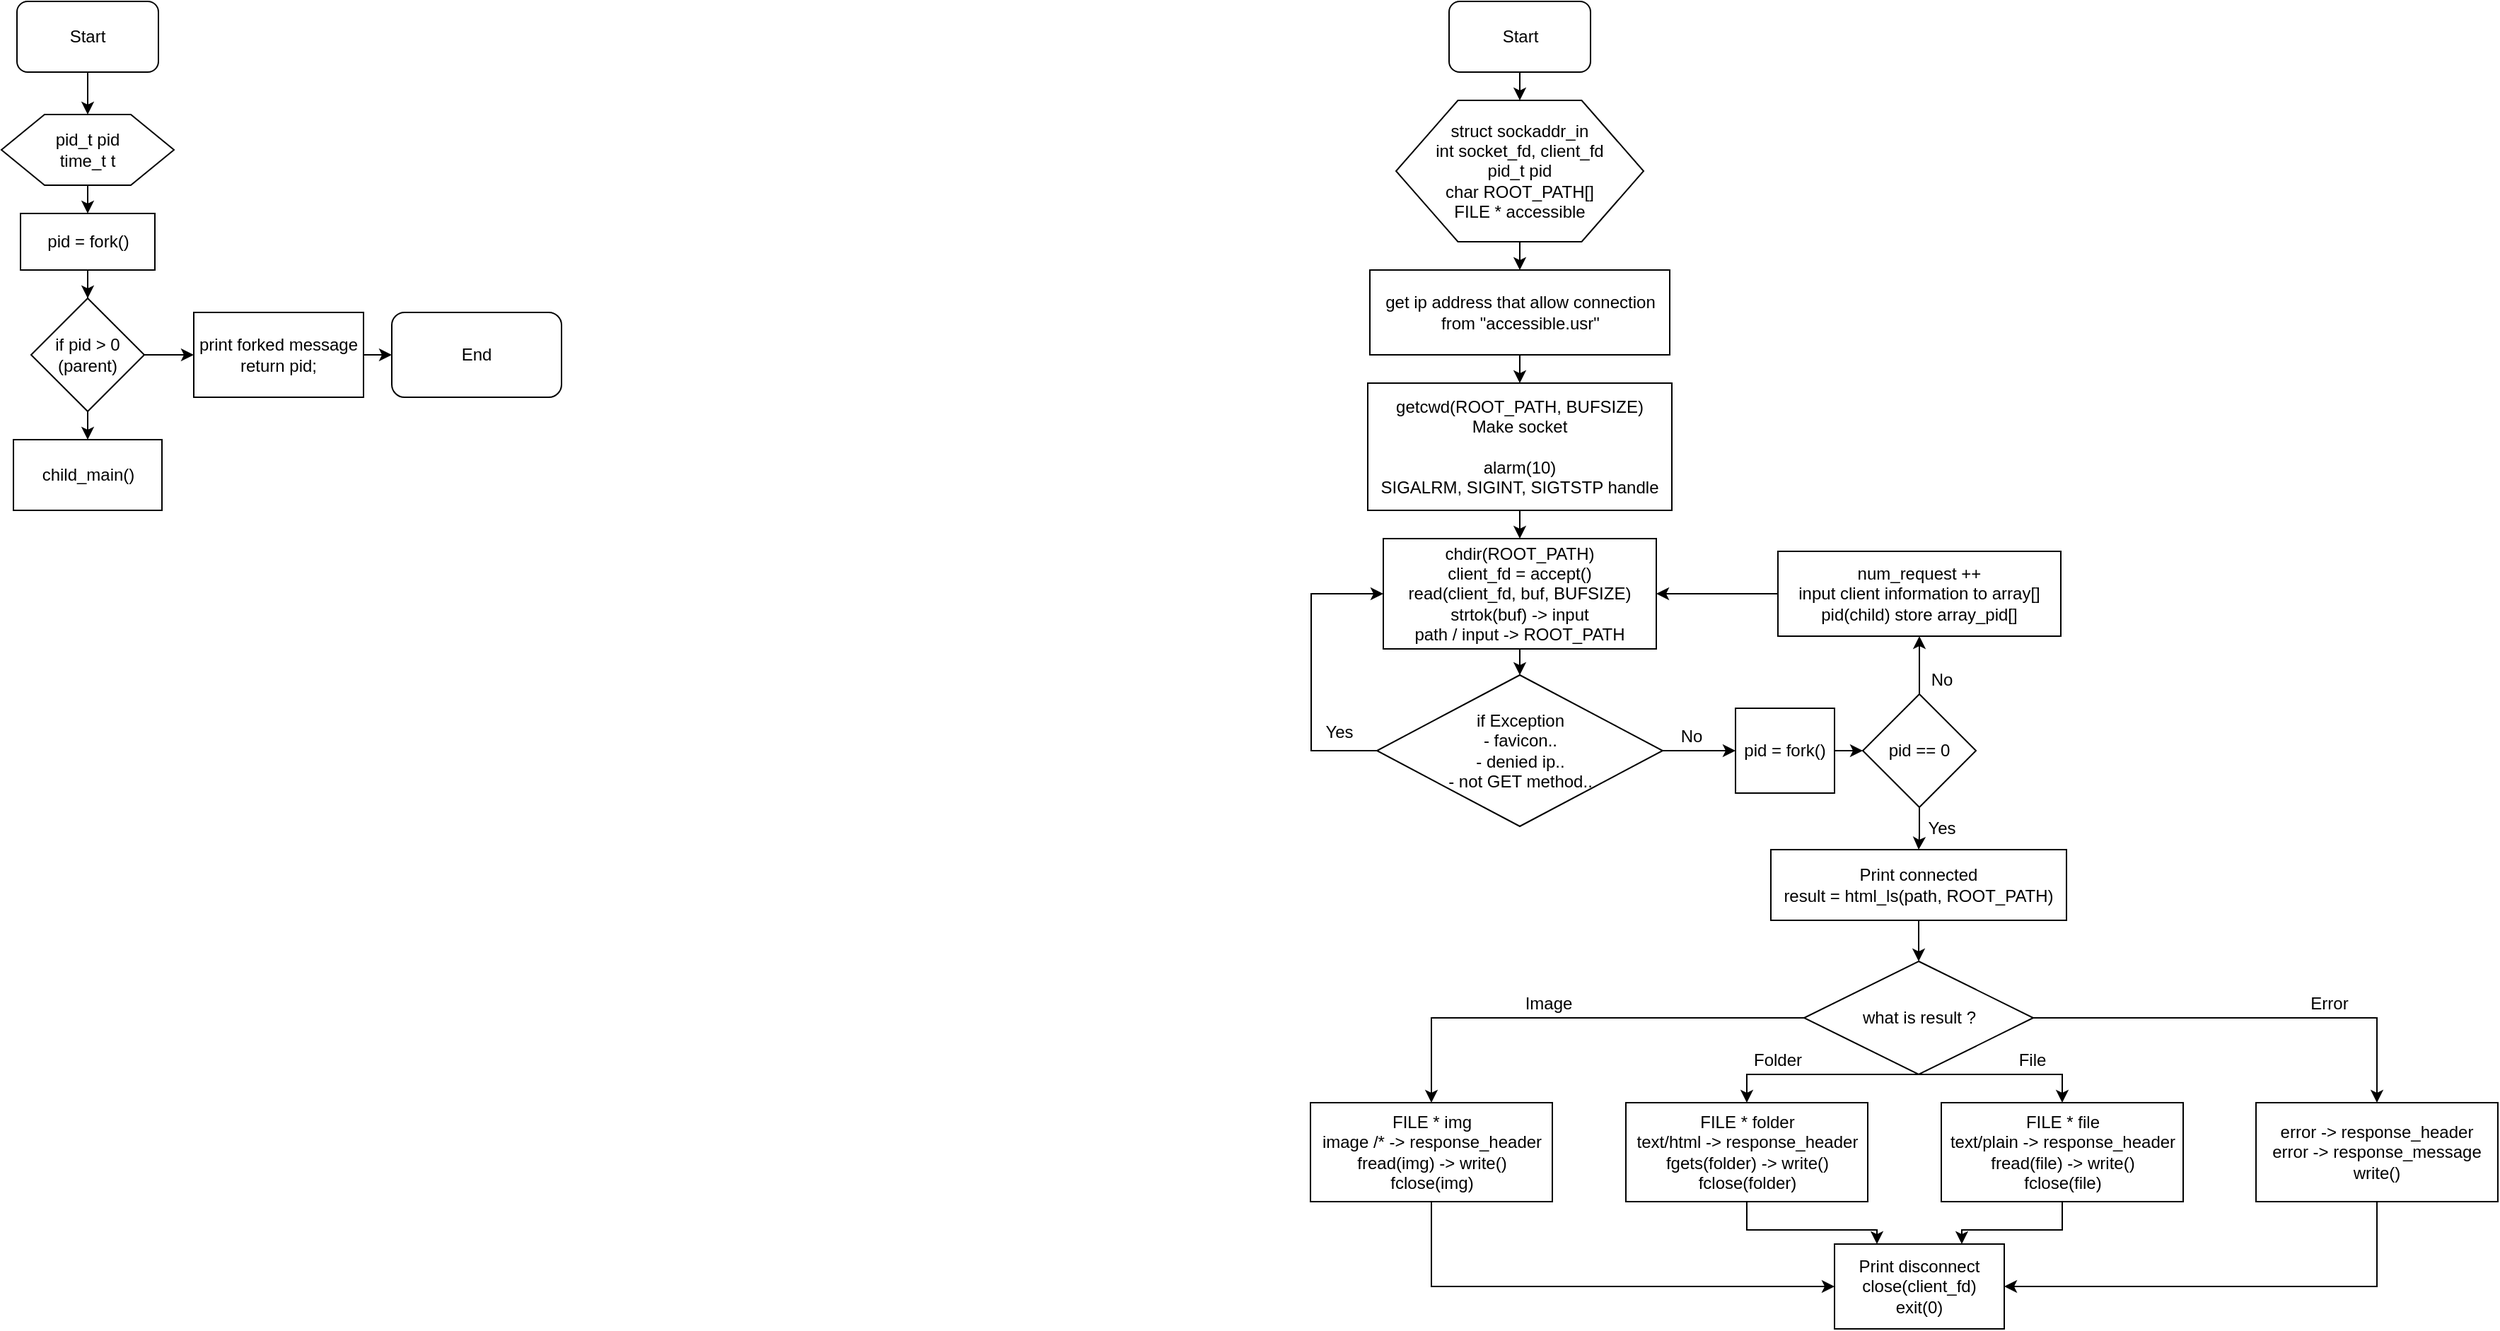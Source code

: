 <mxfile version="10.6.9" type="device"><diagram id="ySqK_PCgRfJZwXd0ZLWy" name="Page-1"><mxGraphModel dx="752" dy="1075" grid="1" gridSize="10" guides="1" tooltips="1" connect="1" arrows="1" fold="1" page="1" pageScale="1" pageWidth="3300" pageHeight="4681" math="0" shadow="0"><root><mxCell id="0"/><mxCell id="1" parent="0"/><mxCell id="ys9wjR24iUIvzDLq7uwX-43" style="edgeStyle=orthogonalEdgeStyle;rounded=0;orthogonalLoop=1;jettySize=auto;html=1;exitX=0.5;exitY=1;exitDx=0;exitDy=0;entryX=0.5;entryY=0;entryDx=0;entryDy=0;" parent="1" source="ys9wjR24iUIvzDLq7uwX-1" target="ys9wjR24iUIvzDLq7uwX-4" edge="1"><mxGeometry relative="1" as="geometry"/></mxCell><mxCell id="ys9wjR24iUIvzDLq7uwX-1" value="Start&lt;br&gt;" style="rounded=1;whiteSpace=wrap;html=1;" parent="1" vertex="1"><mxGeometry x="275" y="60" width="100" height="50" as="geometry"/></mxCell><mxCell id="ELTkBMlIexuD2STtc9UU-12" style="edgeStyle=orthogonalEdgeStyle;rounded=0;orthogonalLoop=1;jettySize=auto;html=1;exitX=0.5;exitY=1;exitDx=0;exitDy=0;entryX=0.5;entryY=0;entryDx=0;entryDy=0;" edge="1" parent="1" source="ys9wjR24iUIvzDLq7uwX-4" target="ELTkBMlIexuD2STtc9UU-7"><mxGeometry relative="1" as="geometry"/></mxCell><mxCell id="ys9wjR24iUIvzDLq7uwX-4" value="pid_t pid&lt;br&gt;time_t t&lt;br&gt;" style="shape=hexagon;perimeter=hexagonPerimeter2;whiteSpace=wrap;html=1;" parent="1" vertex="1"><mxGeometry x="264" y="140" width="122" height="50" as="geometry"/></mxCell><mxCell id="ys9wjR24iUIvzDLq7uwX-40" style="edgeStyle=orthogonalEdgeStyle;rounded=0;orthogonalLoop=1;jettySize=auto;html=1;exitX=0.5;exitY=1;exitDx=0;exitDy=0;entryX=0.5;entryY=0;entryDx=0;entryDy=0;" parent="1" source="ys9wjR24iUIvzDLq7uwX-24" target="ys9wjR24iUIvzDLq7uwX-28" edge="1"><mxGeometry relative="1" as="geometry"/></mxCell><mxCell id="ys9wjR24iUIvzDLq7uwX-24" value="Print connected&lt;br&gt;result = html_ls(path, ROOT_PATH)&lt;br&gt;" style="rounded=0;whiteSpace=wrap;html=1;" parent="1" vertex="1"><mxGeometry x="1515" y="660" width="209" height="50" as="geometry"/></mxCell><mxCell id="ys9wjR24iUIvzDLq7uwX-36" style="edgeStyle=orthogonalEdgeStyle;rounded=0;orthogonalLoop=1;jettySize=auto;html=1;exitX=1;exitY=0.5;exitDx=0;exitDy=0;entryX=0.5;entryY=0;entryDx=0;entryDy=0;" parent="1" source="ys9wjR24iUIvzDLq7uwX-28" target="ys9wjR24iUIvzDLq7uwX-35" edge="1"><mxGeometry relative="1" as="geometry"/></mxCell><mxCell id="ys9wjR24iUIvzDLq7uwX-37" style="edgeStyle=orthogonalEdgeStyle;rounded=0;orthogonalLoop=1;jettySize=auto;html=1;exitX=0.5;exitY=1;exitDx=0;exitDy=0;entryX=0.5;entryY=0;entryDx=0;entryDy=0;" parent="1" source="ys9wjR24iUIvzDLq7uwX-28" target="ys9wjR24iUIvzDLq7uwX-34" edge="1"><mxGeometry relative="1" as="geometry"><Array as="points"><mxPoint x="1721" y="819"/></Array></mxGeometry></mxCell><mxCell id="ys9wjR24iUIvzDLq7uwX-38" style="edgeStyle=orthogonalEdgeStyle;rounded=0;orthogonalLoop=1;jettySize=auto;html=1;exitX=0.5;exitY=1;exitDx=0;exitDy=0;entryX=0.5;entryY=0;entryDx=0;entryDy=0;" parent="1" source="ys9wjR24iUIvzDLq7uwX-28" target="ys9wjR24iUIvzDLq7uwX-33" edge="1"><mxGeometry relative="1" as="geometry"><Array as="points"><mxPoint x="1498" y="819"/></Array></mxGeometry></mxCell><mxCell id="ys9wjR24iUIvzDLq7uwX-39" style="edgeStyle=orthogonalEdgeStyle;rounded=0;orthogonalLoop=1;jettySize=auto;html=1;exitX=0;exitY=0.5;exitDx=0;exitDy=0;entryX=0.5;entryY=0;entryDx=0;entryDy=0;" parent="1" source="ys9wjR24iUIvzDLq7uwX-28" target="ys9wjR24iUIvzDLq7uwX-29" edge="1"><mxGeometry relative="1" as="geometry"/></mxCell><mxCell id="ys9wjR24iUIvzDLq7uwX-28" value="what is result ?" style="rhombus;whiteSpace=wrap;html=1;" parent="1" vertex="1"><mxGeometry x="1538.5" y="739" width="162" height="80" as="geometry"/></mxCell><mxCell id="ys9wjR24iUIvzDLq7uwX-52" style="edgeStyle=orthogonalEdgeStyle;rounded=0;orthogonalLoop=1;jettySize=auto;html=1;exitX=0.5;exitY=1;exitDx=0;exitDy=0;entryX=0;entryY=0.5;entryDx=0;entryDy=0;" parent="1" source="ys9wjR24iUIvzDLq7uwX-29" target="ys9wjR24iUIvzDLq7uwX-47" edge="1"><mxGeometry relative="1" as="geometry"/></mxCell><mxCell id="ys9wjR24iUIvzDLq7uwX-29" value="FILE * img&lt;br&gt;image /* -&amp;gt; response_header&lt;br&gt;fread(img) -&amp;gt; write()&lt;br&gt;fclose(img)&lt;br&gt;" style="rounded=0;whiteSpace=wrap;html=1;" parent="1" vertex="1"><mxGeometry x="1189.5" y="839" width="171" height="70" as="geometry"/></mxCell><mxCell id="ys9wjR24iUIvzDLq7uwX-49" style="edgeStyle=orthogonalEdgeStyle;rounded=0;orthogonalLoop=1;jettySize=auto;html=1;exitX=0.5;exitY=1;exitDx=0;exitDy=0;entryX=0.25;entryY=0;entryDx=0;entryDy=0;" parent="1" source="ys9wjR24iUIvzDLq7uwX-33" target="ys9wjR24iUIvzDLq7uwX-47" edge="1"><mxGeometry relative="1" as="geometry"/></mxCell><mxCell id="ys9wjR24iUIvzDLq7uwX-33" value="FILE * folder&lt;br&gt;text/html -&amp;gt; response_header&lt;br&gt;fgets(folder) -&amp;gt; write()&lt;br&gt;fclose(folder)&lt;br&gt;" style="rounded=0;whiteSpace=wrap;html=1;" parent="1" vertex="1"><mxGeometry x="1412.5" y="839" width="171" height="70" as="geometry"/></mxCell><mxCell id="ys9wjR24iUIvzDLq7uwX-50" style="edgeStyle=orthogonalEdgeStyle;rounded=0;orthogonalLoop=1;jettySize=auto;html=1;exitX=0.5;exitY=1;exitDx=0;exitDy=0;entryX=0.75;entryY=0;entryDx=0;entryDy=0;" parent="1" source="ys9wjR24iUIvzDLq7uwX-34" target="ys9wjR24iUIvzDLq7uwX-47" edge="1"><mxGeometry relative="1" as="geometry"/></mxCell><mxCell id="ys9wjR24iUIvzDLq7uwX-34" value="FILE * file&lt;br&gt;text/plain -&amp;gt; response_header&lt;br&gt;fread(file) -&amp;gt; write()&lt;br&gt;fclose(file)&lt;br&gt;" style="rounded=0;whiteSpace=wrap;html=1;" parent="1" vertex="1"><mxGeometry x="1635.5" y="839" width="171" height="70" as="geometry"/></mxCell><mxCell id="ys9wjR24iUIvzDLq7uwX-51" style="edgeStyle=orthogonalEdgeStyle;rounded=0;orthogonalLoop=1;jettySize=auto;html=1;exitX=0.5;exitY=1;exitDx=0;exitDy=0;entryX=1;entryY=0.5;entryDx=0;entryDy=0;" parent="1" source="ys9wjR24iUIvzDLq7uwX-35" target="ys9wjR24iUIvzDLq7uwX-47" edge="1"><mxGeometry relative="1" as="geometry"/></mxCell><mxCell id="ys9wjR24iUIvzDLq7uwX-35" value="error -&amp;gt; response_header&lt;br&gt;error -&amp;gt; response_message&lt;br&gt;write()&lt;br&gt;" style="rounded=0;whiteSpace=wrap;html=1;" parent="1" vertex="1"><mxGeometry x="1858" y="839" width="171" height="70" as="geometry"/></mxCell><mxCell id="ys9wjR24iUIvzDLq7uwX-47" value="Print disconnect&lt;br&gt;close(client_fd)&lt;br&gt;exit(0)&lt;br&gt;" style="rounded=0;whiteSpace=wrap;html=1;" parent="1" vertex="1"><mxGeometry x="1560" y="939" width="120" height="60" as="geometry"/></mxCell><mxCell id="pW9i3_yymjbpZlh_b58y-1" style="edgeStyle=orthogonalEdgeStyle;rounded=0;orthogonalLoop=1;jettySize=auto;html=1;exitX=0.5;exitY=1;exitDx=0;exitDy=0;entryX=0.5;entryY=0;entryDx=0;entryDy=0;" parent="1" source="pW9i3_yymjbpZlh_b58y-2" target="pW9i3_yymjbpZlh_b58y-4" edge="1"><mxGeometry relative="1" as="geometry"/></mxCell><mxCell id="pW9i3_yymjbpZlh_b58y-2" value="Start&lt;br&gt;" style="rounded=1;whiteSpace=wrap;html=1;" parent="1" vertex="1"><mxGeometry x="1287.5" y="60" width="100" height="50" as="geometry"/></mxCell><mxCell id="pW9i3_yymjbpZlh_b58y-48" style="edgeStyle=orthogonalEdgeStyle;rounded=0;orthogonalLoop=1;jettySize=auto;html=1;exitX=0.5;exitY=1;exitDx=0;exitDy=0;entryX=0.5;entryY=0;entryDx=0;entryDy=0;" parent="1" source="pW9i3_yymjbpZlh_b58y-4" target="pW9i3_yymjbpZlh_b58y-5" edge="1"><mxGeometry relative="1" as="geometry"/></mxCell><mxCell id="pW9i3_yymjbpZlh_b58y-4" value="struct sockaddr_in&lt;br&gt;int socket_fd, client_fd&lt;br&gt;pid_t pid&lt;br&gt;char ROOT_PATH[]&lt;br&gt;FILE * accessible&lt;br&gt;" style="shape=hexagon;perimeter=hexagonPerimeter2;whiteSpace=wrap;html=1;" parent="1" vertex="1"><mxGeometry x="1250" y="130" width="175" height="100" as="geometry"/></mxCell><mxCell id="pW9i3_yymjbpZlh_b58y-47" style="edgeStyle=orthogonalEdgeStyle;rounded=0;orthogonalLoop=1;jettySize=auto;html=1;exitX=0.5;exitY=1;exitDx=0;exitDy=0;entryX=0.5;entryY=0;entryDx=0;entryDy=0;" parent="1" source="pW9i3_yymjbpZlh_b58y-5" target="pW9i3_yymjbpZlh_b58y-6" edge="1"><mxGeometry relative="1" as="geometry"/></mxCell><mxCell id="pW9i3_yymjbpZlh_b58y-5" value="get ip address that allow connection&lt;br&gt;from &quot;accessible.usr&quot;&lt;br&gt;" style="rounded=0;whiteSpace=wrap;html=1;" parent="1" vertex="1"><mxGeometry x="1231.5" y="250" width="212" height="60" as="geometry"/></mxCell><mxCell id="pW9i3_yymjbpZlh_b58y-46" style="edgeStyle=orthogonalEdgeStyle;rounded=0;orthogonalLoop=1;jettySize=auto;html=1;exitX=0.5;exitY=1;exitDx=0;exitDy=0;entryX=0.5;entryY=0;entryDx=0;entryDy=0;" parent="1" source="pW9i3_yymjbpZlh_b58y-6" target="pW9i3_yymjbpZlh_b58y-8" edge="1"><mxGeometry relative="1" as="geometry"/></mxCell><mxCell id="pW9i3_yymjbpZlh_b58y-6" value="getcwd(ROOT_PATH, BUFSIZE)&lt;br&gt;Make socket&lt;br&gt;&lt;br&gt;alarm(10)&lt;br&gt;SIGALRM, SIGINT, SIGTSTP handle&lt;br&gt;" style="rounded=0;whiteSpace=wrap;html=1;" parent="1" vertex="1"><mxGeometry x="1230" y="330" width="215" height="90" as="geometry"/></mxCell><mxCell id="pW9i3_yymjbpZlh_b58y-33" style="edgeStyle=orthogonalEdgeStyle;rounded=0;orthogonalLoop=1;jettySize=auto;html=1;exitX=0.5;exitY=1;exitDx=0;exitDy=0;entryX=0.5;entryY=0;entryDx=0;entryDy=0;" parent="1" source="pW9i3_yymjbpZlh_b58y-8" target="pW9i3_yymjbpZlh_b58y-9" edge="1"><mxGeometry relative="1" as="geometry"/></mxCell><mxCell id="pW9i3_yymjbpZlh_b58y-8" value="chdir(ROOT_PATH)&lt;br&gt;client_fd = accept()&lt;br&gt;read(client_fd, buf, BUFSIZE)&lt;br&gt;strtok(buf) -&amp;gt; input&lt;br&gt;path / input -&amp;gt; ROOT_PATH&lt;br&gt;" style="rounded=0;whiteSpace=wrap;html=1;" parent="1" vertex="1"><mxGeometry x="1241" y="440" width="193" height="78" as="geometry"/></mxCell><mxCell id="pW9i3_yymjbpZlh_b58y-13" style="edgeStyle=orthogonalEdgeStyle;rounded=0;orthogonalLoop=1;jettySize=auto;html=1;exitX=1;exitY=0.5;exitDx=0;exitDy=0;entryX=0;entryY=0.5;entryDx=0;entryDy=0;" parent="1" source="pW9i3_yymjbpZlh_b58y-9" target="pW9i3_yymjbpZlh_b58y-11" edge="1"><mxGeometry relative="1" as="geometry"/></mxCell><mxCell id="pW9i3_yymjbpZlh_b58y-34" style="edgeStyle=orthogonalEdgeStyle;rounded=0;orthogonalLoop=1;jettySize=auto;html=1;exitX=0;exitY=0.5;exitDx=0;exitDy=0;entryX=0;entryY=0.5;entryDx=0;entryDy=0;" parent="1" source="pW9i3_yymjbpZlh_b58y-9" target="pW9i3_yymjbpZlh_b58y-8" edge="1"><mxGeometry relative="1" as="geometry"><Array as="points"><mxPoint x="1190" y="590"/><mxPoint x="1190" y="479"/></Array></mxGeometry></mxCell><mxCell id="pW9i3_yymjbpZlh_b58y-9" value="if Exception&lt;br&gt;- favicon..&lt;br&gt;- denied ip..&lt;br&gt;- not GET method..&lt;br&gt;" style="rhombus;whiteSpace=wrap;html=1;" parent="1" vertex="1"><mxGeometry x="1236.5" y="536.5" width="202" height="107" as="geometry"/></mxCell><mxCell id="pW9i3_yymjbpZlh_b58y-44" style="edgeStyle=orthogonalEdgeStyle;rounded=0;orthogonalLoop=1;jettySize=auto;html=1;exitX=1;exitY=0.5;exitDx=0;exitDy=0;entryX=0;entryY=0.5;entryDx=0;entryDy=0;" parent="1" source="pW9i3_yymjbpZlh_b58y-11" target="pW9i3_yymjbpZlh_b58y-35" edge="1"><mxGeometry relative="1" as="geometry"/></mxCell><mxCell id="pW9i3_yymjbpZlh_b58y-11" value="pid = fork()" style="rounded=0;whiteSpace=wrap;html=1;" parent="1" vertex="1"><mxGeometry x="1490" y="560" width="70" height="60" as="geometry"/></mxCell><mxCell id="pW9i3_yymjbpZlh_b58y-14" value="Image" style="text;html=1;strokeColor=none;fillColor=none;align=center;verticalAlign=middle;whiteSpace=wrap;rounded=0;" parent="1" vertex="1"><mxGeometry x="1337.5" y="759" width="40" height="20" as="geometry"/></mxCell><mxCell id="pW9i3_yymjbpZlh_b58y-27" value="No" style="text;html=1;strokeColor=none;fillColor=none;align=center;verticalAlign=middle;whiteSpace=wrap;rounded=0;" parent="1" vertex="1"><mxGeometry x="1615.5" y="530" width="40" height="20" as="geometry"/></mxCell><mxCell id="pW9i3_yymjbpZlh_b58y-28" value="No" style="text;html=1;strokeColor=none;fillColor=none;align=center;verticalAlign=middle;whiteSpace=wrap;rounded=0;" parent="1" vertex="1"><mxGeometry x="1438.5" y="570" width="40" height="20" as="geometry"/></mxCell><mxCell id="pW9i3_yymjbpZlh_b58y-30" value="Yes" style="text;html=1;strokeColor=none;fillColor=none;align=center;verticalAlign=middle;whiteSpace=wrap;rounded=0;" parent="1" vertex="1"><mxGeometry x="1615.5" y="635" width="40" height="20" as="geometry"/></mxCell><mxCell id="pW9i3_yymjbpZlh_b58y-31" value="Yes" style="text;html=1;strokeColor=none;fillColor=none;align=center;verticalAlign=middle;whiteSpace=wrap;rounded=0;" parent="1" vertex="1"><mxGeometry x="1190" y="566.5" width="40" height="20" as="geometry"/></mxCell><mxCell id="pW9i3_yymjbpZlh_b58y-37" style="edgeStyle=orthogonalEdgeStyle;rounded=0;orthogonalLoop=1;jettySize=auto;html=1;exitX=0.5;exitY=0;exitDx=0;exitDy=0;entryX=0.5;entryY=1;entryDx=0;entryDy=0;" parent="1" source="pW9i3_yymjbpZlh_b58y-35" target="pW9i3_yymjbpZlh_b58y-36" edge="1"><mxGeometry relative="1" as="geometry"/></mxCell><mxCell id="pW9i3_yymjbpZlh_b58y-40" style="edgeStyle=orthogonalEdgeStyle;rounded=0;orthogonalLoop=1;jettySize=auto;html=1;entryX=0.5;entryY=0;entryDx=0;entryDy=0;" parent="1" source="pW9i3_yymjbpZlh_b58y-35" target="ys9wjR24iUIvzDLq7uwX-24" edge="1"><mxGeometry relative="1" as="geometry"/></mxCell><mxCell id="pW9i3_yymjbpZlh_b58y-35" value="pid == 0" style="rhombus;whiteSpace=wrap;html=1;" parent="1" vertex="1"><mxGeometry x="1580" y="550" width="80" height="80" as="geometry"/></mxCell><mxCell id="pW9i3_yymjbpZlh_b58y-45" style="edgeStyle=orthogonalEdgeStyle;rounded=0;orthogonalLoop=1;jettySize=auto;html=1;exitX=0;exitY=0.5;exitDx=0;exitDy=0;entryX=1;entryY=0.5;entryDx=0;entryDy=0;" parent="1" source="pW9i3_yymjbpZlh_b58y-36" target="pW9i3_yymjbpZlh_b58y-8" edge="1"><mxGeometry relative="1" as="geometry"/></mxCell><mxCell id="pW9i3_yymjbpZlh_b58y-36" value="num_request ++&lt;br&gt;input client information to array[]&lt;br&gt;pid(child) store array_pid[]&lt;br&gt;" style="rounded=0;whiteSpace=wrap;html=1;" parent="1" vertex="1"><mxGeometry x="1520" y="449" width="200" height="60" as="geometry"/></mxCell><mxCell id="pW9i3_yymjbpZlh_b58y-41" value="Folder" style="text;html=1;strokeColor=none;fillColor=none;align=center;verticalAlign=middle;whiteSpace=wrap;rounded=0;" parent="1" vertex="1"><mxGeometry x="1500" y="799" width="40" height="20" as="geometry"/></mxCell><mxCell id="pW9i3_yymjbpZlh_b58y-42" value="File" style="text;html=1;strokeColor=none;fillColor=none;align=center;verticalAlign=middle;whiteSpace=wrap;rounded=0;" parent="1" vertex="1"><mxGeometry x="1680" y="799" width="40" height="20" as="geometry"/></mxCell><mxCell id="pW9i3_yymjbpZlh_b58y-43" value="Error" style="text;html=1;strokeColor=none;fillColor=none;align=center;verticalAlign=middle;whiteSpace=wrap;rounded=0;" parent="1" vertex="1"><mxGeometry x="1890" y="759" width="40" height="20" as="geometry"/></mxCell><mxCell id="ELTkBMlIexuD2STtc9UU-13" style="edgeStyle=orthogonalEdgeStyle;rounded=0;orthogonalLoop=1;jettySize=auto;html=1;exitX=0.5;exitY=1;exitDx=0;exitDy=0;" edge="1" parent="1" source="ELTkBMlIexuD2STtc9UU-7" target="ELTkBMlIexuD2STtc9UU-8"><mxGeometry relative="1" as="geometry"/></mxCell><mxCell id="ELTkBMlIexuD2STtc9UU-7" value="pid = fork()" style="rounded=0;whiteSpace=wrap;html=1;" vertex="1" parent="1"><mxGeometry x="277.5" y="210" width="95" height="40" as="geometry"/></mxCell><mxCell id="ELTkBMlIexuD2STtc9UU-14" style="edgeStyle=orthogonalEdgeStyle;rounded=0;orthogonalLoop=1;jettySize=auto;html=1;exitX=1;exitY=0.5;exitDx=0;exitDy=0;entryX=0;entryY=0.5;entryDx=0;entryDy=0;" edge="1" parent="1" source="ELTkBMlIexuD2STtc9UU-8" target="ELTkBMlIexuD2STtc9UU-9"><mxGeometry relative="1" as="geometry"/></mxCell><mxCell id="ELTkBMlIexuD2STtc9UU-15" style="edgeStyle=orthogonalEdgeStyle;rounded=0;orthogonalLoop=1;jettySize=auto;html=1;exitX=0.5;exitY=1;exitDx=0;exitDy=0;entryX=0.5;entryY=0;entryDx=0;entryDy=0;" edge="1" parent="1" source="ELTkBMlIexuD2STtc9UU-8" target="ELTkBMlIexuD2STtc9UU-10"><mxGeometry relative="1" as="geometry"/></mxCell><mxCell id="ELTkBMlIexuD2STtc9UU-8" value="if pid &amp;gt; 0&lt;br&gt;(parent)&lt;br&gt;" style="rhombus;whiteSpace=wrap;html=1;" vertex="1" parent="1"><mxGeometry x="285" y="270" width="80" height="80" as="geometry"/></mxCell><mxCell id="ELTkBMlIexuD2STtc9UU-16" style="edgeStyle=orthogonalEdgeStyle;rounded=0;orthogonalLoop=1;jettySize=auto;html=1;exitX=1;exitY=0.5;exitDx=0;exitDy=0;entryX=0;entryY=0.5;entryDx=0;entryDy=0;" edge="1" parent="1" source="ELTkBMlIexuD2STtc9UU-9" target="ELTkBMlIexuD2STtc9UU-11"><mxGeometry relative="1" as="geometry"/></mxCell><mxCell id="ELTkBMlIexuD2STtc9UU-9" value="print forked message&lt;br&gt;return pid;&lt;br&gt;" style="rounded=0;whiteSpace=wrap;html=1;" vertex="1" parent="1"><mxGeometry x="400" y="280" width="120" height="60" as="geometry"/></mxCell><mxCell id="ELTkBMlIexuD2STtc9UU-10" value="child_main()" style="rounded=0;whiteSpace=wrap;html=1;" vertex="1" parent="1"><mxGeometry x="272.5" y="370" width="105" height="50" as="geometry"/></mxCell><mxCell id="ELTkBMlIexuD2STtc9UU-11" value="End" style="rounded=1;whiteSpace=wrap;html=1;" vertex="1" parent="1"><mxGeometry x="540" y="280" width="120" height="60" as="geometry"/></mxCell></root></mxGraphModel></diagram></mxfile>